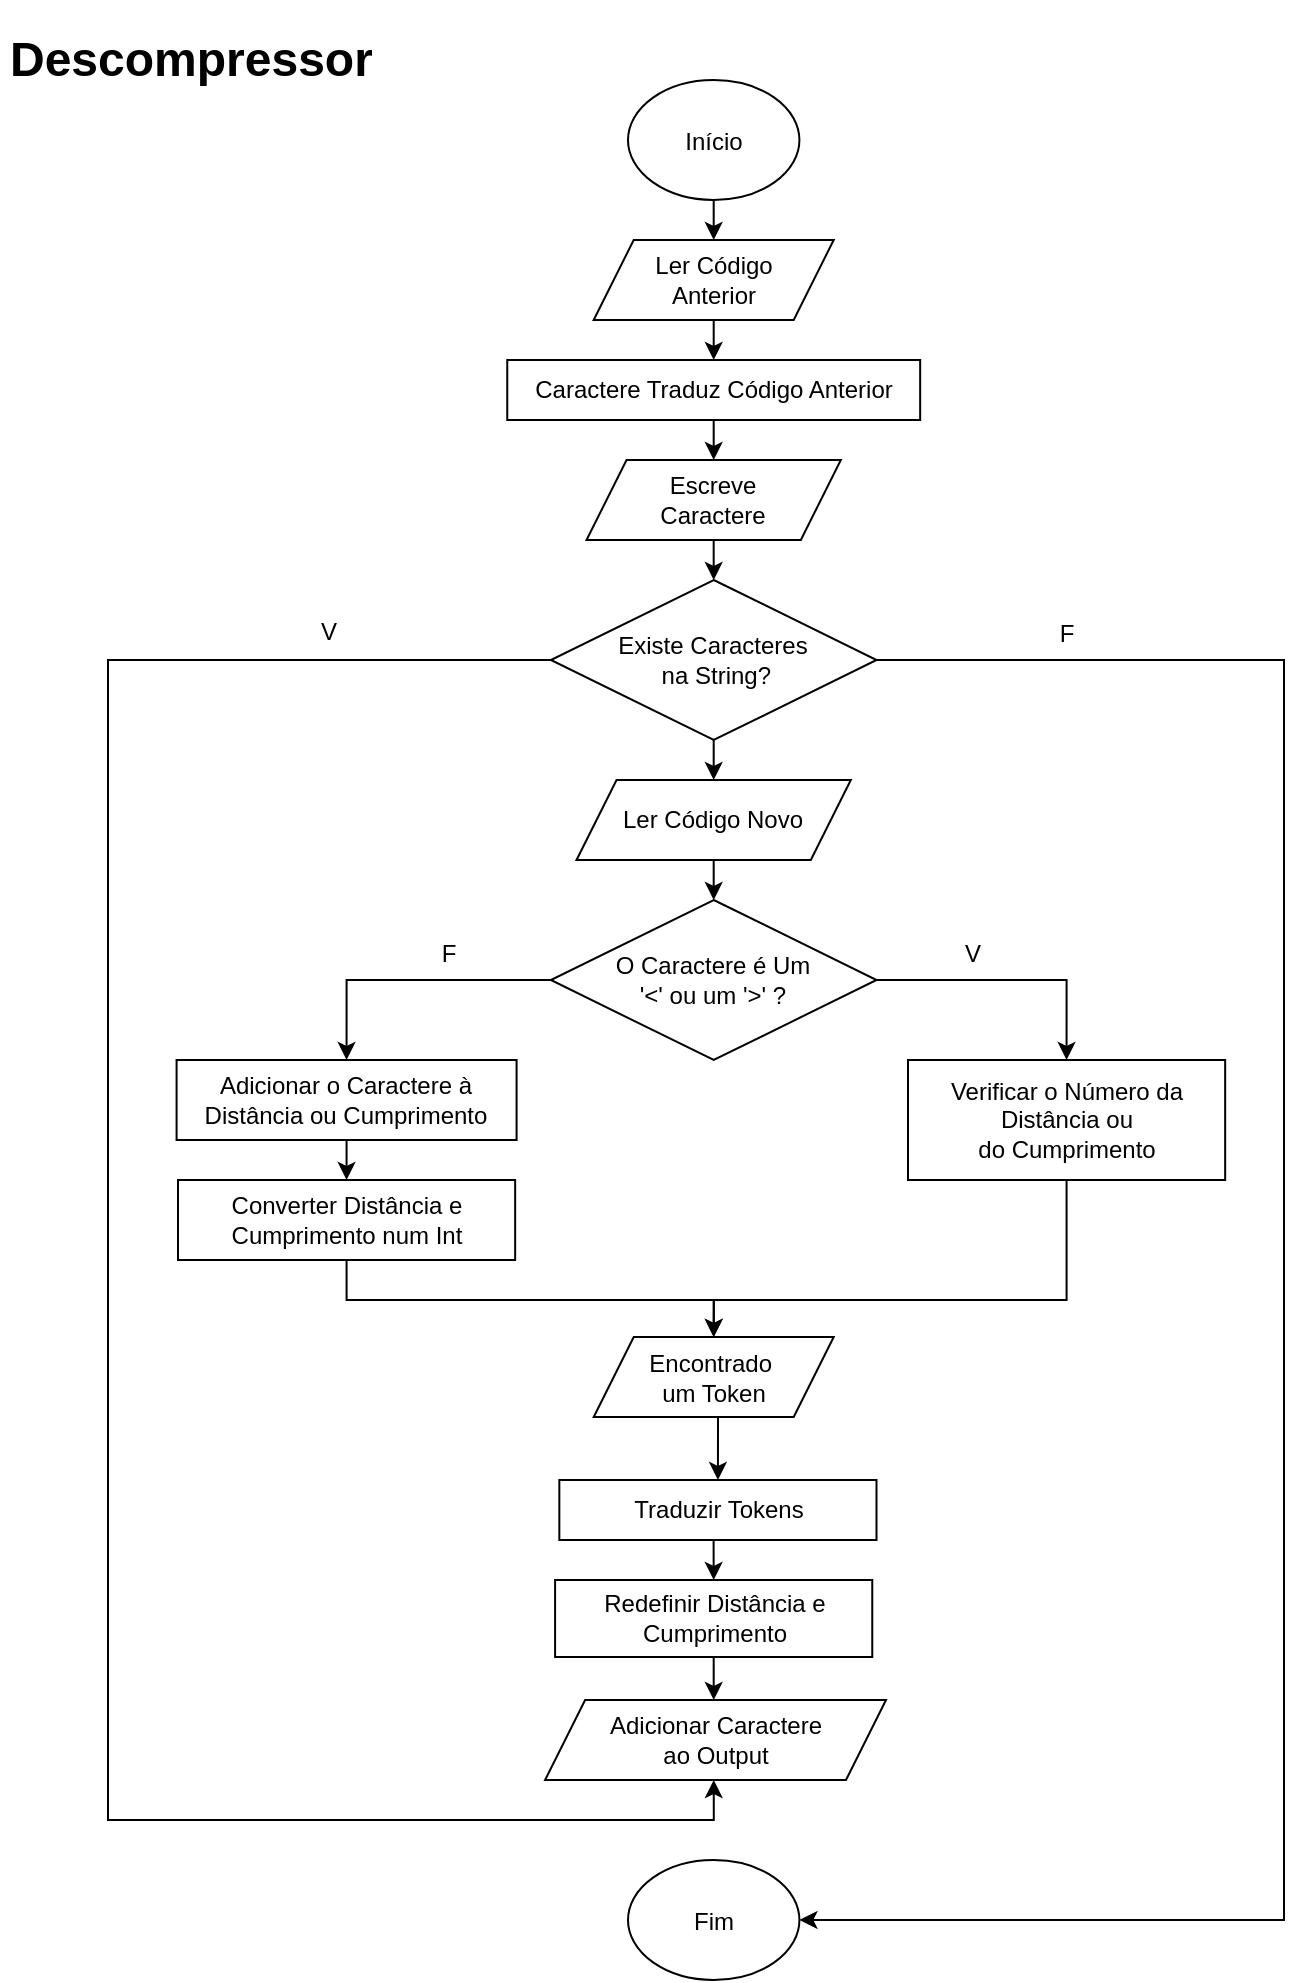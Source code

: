 <mxfile version="16.6.3" type="device"><diagram id="48gymdfSnvqwicp78Tn6" name="Page-1"><mxGraphModel dx="-416" dy="902" grid="1" gridSize="10" guides="1" tooltips="1" connect="1" arrows="1" fold="1" page="1" pageScale="1" pageWidth="827" pageHeight="1169" math="0" shadow="0"><root><mxCell id="0"/><mxCell id="1" parent="0"/><mxCell id="SjnLaY5r35syBfpibqlI-1" style="edgeStyle=orthogonalEdgeStyle;rounded=0;orthogonalLoop=1;jettySize=auto;html=1;exitX=0.5;exitY=1;exitDx=0;exitDy=0;entryX=0.5;entryY=0;entryDx=0;entryDy=0;fontSize=12.0;" edge="1" parent="1" source="SjnLaY5r35syBfpibqlI-2" target="SjnLaY5r35syBfpibqlI-4"><mxGeometry relative="1" as="geometry"/></mxCell><mxCell id="SjnLaY5r35syBfpibqlI-2" value="&lt;font style=&quot;font-size: 12px&quot;&gt;Início&lt;/font&gt;" style="ellipse;whiteSpace=wrap;html=1;fontSize=14;" vertex="1" parent="1"><mxGeometry x="2034" y="110" width="85.71" height="60" as="geometry"/></mxCell><mxCell id="SjnLaY5r35syBfpibqlI-3" style="edgeStyle=orthogonalEdgeStyle;rounded=0;orthogonalLoop=1;jettySize=auto;html=1;exitX=0.5;exitY=1;exitDx=0;exitDy=0;entryX=0.5;entryY=0;entryDx=0;entryDy=0;fontSize=12.0;" edge="1" parent="1" source="SjnLaY5r35syBfpibqlI-4" target="SjnLaY5r35syBfpibqlI-6"><mxGeometry relative="1" as="geometry"/></mxCell><mxCell id="SjnLaY5r35syBfpibqlI-4" value="Ler Código &lt;br&gt;Anterior" style="shape=parallelogram;perimeter=parallelogramPerimeter;whiteSpace=wrap;html=1;fixedSize=1;fontSize=12.0;" vertex="1" parent="1"><mxGeometry x="2016.85" y="190" width="120" height="40" as="geometry"/></mxCell><mxCell id="SjnLaY5r35syBfpibqlI-5" style="edgeStyle=orthogonalEdgeStyle;rounded=0;orthogonalLoop=1;jettySize=auto;html=1;exitX=0.5;exitY=1;exitDx=0;exitDy=0;entryX=0.5;entryY=0;entryDx=0;entryDy=0;fontSize=12.0;" edge="1" parent="1" source="SjnLaY5r35syBfpibqlI-6" target="SjnLaY5r35syBfpibqlI-8"><mxGeometry relative="1" as="geometry"/></mxCell><mxCell id="SjnLaY5r35syBfpibqlI-6" value="Caractere Traduz Código Anterior" style="rounded=0;whiteSpace=wrap;html=1;fontSize=12.0;" vertex="1" parent="1"><mxGeometry x="1973.63" y="250" width="206.45" height="30" as="geometry"/></mxCell><mxCell id="SjnLaY5r35syBfpibqlI-7" style="edgeStyle=orthogonalEdgeStyle;rounded=0;orthogonalLoop=1;jettySize=auto;html=1;exitX=0.5;exitY=1;exitDx=0;exitDy=0;entryX=0.5;entryY=0;entryDx=0;entryDy=0;fontSize=12.0;" edge="1" parent="1" source="SjnLaY5r35syBfpibqlI-8" target="SjnLaY5r35syBfpibqlI-12"><mxGeometry relative="1" as="geometry"/></mxCell><mxCell id="SjnLaY5r35syBfpibqlI-8" value="Escreve &lt;br&gt;Caractere" style="shape=parallelogram;perimeter=parallelogramPerimeter;whiteSpace=wrap;html=1;fixedSize=1;fontSize=12.0;align=center;" vertex="1" parent="1"><mxGeometry x="2013.27" y="300" width="127.15" height="40" as="geometry"/></mxCell><mxCell id="SjnLaY5r35syBfpibqlI-9" style="edgeStyle=orthogonalEdgeStyle;rounded=0;orthogonalLoop=1;jettySize=auto;html=1;exitX=0.5;exitY=1;exitDx=0;exitDy=0;entryX=0.5;entryY=0;entryDx=0;entryDy=0;fontSize=12.0;" edge="1" parent="1" source="SjnLaY5r35syBfpibqlI-12" target="SjnLaY5r35syBfpibqlI-14"><mxGeometry relative="1" as="geometry"/></mxCell><mxCell id="SjnLaY5r35syBfpibqlI-10" style="edgeStyle=orthogonalEdgeStyle;rounded=0;orthogonalLoop=1;jettySize=auto;html=1;exitX=0;exitY=0.5;exitDx=0;exitDy=0;entryX=0.5;entryY=1;entryDx=0;entryDy=0;fontSize=12.0;" edge="1" parent="1" source="SjnLaY5r35syBfpibqlI-12"><mxGeometry relative="1" as="geometry"><Array as="points"><mxPoint x="1774" y="400"/><mxPoint x="1774" y="980"/><mxPoint x="2077" y="980"/></Array><mxPoint x="2076.86" y="960" as="targetPoint"/></mxGeometry></mxCell><mxCell id="SjnLaY5r35syBfpibqlI-11" style="edgeStyle=orthogonalEdgeStyle;rounded=0;orthogonalLoop=1;jettySize=auto;html=1;exitX=1;exitY=0.5;exitDx=0;exitDy=0;fontSize=12.0;" edge="1" parent="1" source="SjnLaY5r35syBfpibqlI-12" target="SjnLaY5r35syBfpibqlI-30"><mxGeometry relative="1" as="geometry"><Array as="points"><mxPoint x="2362" y="400"/><mxPoint x="2362" y="1030"/></Array><mxPoint x="2156.18" y="270" as="sourcePoint"/></mxGeometry></mxCell><mxCell id="SjnLaY5r35syBfpibqlI-12" value="&lt;br&gt;&lt;span&gt;Existe Caracteres&lt;/span&gt;&lt;br&gt;&lt;span&gt;&amp;nbsp;na String?&lt;/span&gt;&lt;br&gt;&lt;span&gt;&amp;nbsp;&lt;/span&gt;" style="rhombus;whiteSpace=wrap;html=1;fontSize=12.0;" vertex="1" parent="1"><mxGeometry x="1995.43" y="360" width="162.85" height="80" as="geometry"/></mxCell><mxCell id="SjnLaY5r35syBfpibqlI-13" style="edgeStyle=orthogonalEdgeStyle;rounded=0;orthogonalLoop=1;jettySize=auto;html=1;exitX=0.5;exitY=1;exitDx=0;exitDy=0;entryX=0.5;entryY=0;entryDx=0;entryDy=0;fontSize=12.0;" edge="1" parent="1" source="SjnLaY5r35syBfpibqlI-14" target="SjnLaY5r35syBfpibqlI-17"><mxGeometry relative="1" as="geometry"/></mxCell><mxCell id="SjnLaY5r35syBfpibqlI-14" value="Ler Código Novo" style="shape=parallelogram;perimeter=parallelogramPerimeter;whiteSpace=wrap;html=1;fixedSize=1;fontSize=12.0;" vertex="1" parent="1"><mxGeometry x="2008.27" y="460" width="137.14" height="40" as="geometry"/></mxCell><mxCell id="SjnLaY5r35syBfpibqlI-15" style="edgeStyle=orthogonalEdgeStyle;rounded=0;orthogonalLoop=1;jettySize=auto;html=1;exitX=1;exitY=0.5;exitDx=0;exitDy=0;entryX=0.5;entryY=0;entryDx=0;entryDy=0;fontSize=12.0;" edge="1" parent="1" source="SjnLaY5r35syBfpibqlI-17" target="SjnLaY5r35syBfpibqlI-19"><mxGeometry relative="1" as="geometry"/></mxCell><mxCell id="SjnLaY5r35syBfpibqlI-16" style="edgeStyle=orthogonalEdgeStyle;rounded=0;orthogonalLoop=1;jettySize=auto;html=1;exitX=0;exitY=0.5;exitDx=0;exitDy=0;entryX=0.5;entryY=0;entryDx=0;entryDy=0;fontSize=12.0;" edge="1" parent="1" source="SjnLaY5r35syBfpibqlI-17" target="SjnLaY5r35syBfpibqlI-21"><mxGeometry relative="1" as="geometry"/></mxCell><mxCell id="SjnLaY5r35syBfpibqlI-17" value="&lt;span&gt;O Caractere é Um &lt;br&gt;'&amp;lt;' ou um '&amp;gt;' ?&lt;/span&gt;" style="rhombus;whiteSpace=wrap;html=1;fontSize=12.0;" vertex="1" parent="1"><mxGeometry x="1995.43" y="520" width="162.85" height="80" as="geometry"/></mxCell><mxCell id="SjnLaY5r35syBfpibqlI-18" style="edgeStyle=orthogonalEdgeStyle;rounded=0;orthogonalLoop=1;jettySize=auto;html=1;exitX=0.5;exitY=1;exitDx=0;exitDy=0;entryX=0.5;entryY=0;entryDx=0;entryDy=0;fontSize=12.0;" edge="1" parent="1" source="SjnLaY5r35syBfpibqlI-19" target="SjnLaY5r35syBfpibqlI-25"><mxGeometry relative="1" as="geometry"><Array as="points"><mxPoint x="2253" y="720"/><mxPoint x="2077" y="720"/></Array></mxGeometry></mxCell><mxCell id="SjnLaY5r35syBfpibqlI-19" value="&lt;span&gt;Verificar o Número da Distância ou &lt;br&gt;do Cumprimento&lt;/span&gt;" style="rounded=0;whiteSpace=wrap;html=1;fontSize=12.0;align=center;" vertex="1" parent="1"><mxGeometry x="2174" y="600" width="158.58" height="60" as="geometry"/></mxCell><mxCell id="SjnLaY5r35syBfpibqlI-20" style="edgeStyle=orthogonalEdgeStyle;rounded=0;orthogonalLoop=1;jettySize=auto;html=1;exitX=0.5;exitY=1;exitDx=0;exitDy=0;entryX=0.5;entryY=0;entryDx=0;entryDy=0;fontSize=12.0;" edge="1" parent="1" source="SjnLaY5r35syBfpibqlI-21" target="SjnLaY5r35syBfpibqlI-23"><mxGeometry relative="1" as="geometry"/></mxCell><mxCell id="SjnLaY5r35syBfpibqlI-21" value="&lt;span&gt;Adicionar o Caractere à &lt;br&gt;Distância ou Cumprimento&lt;/span&gt;" style="rounded=0;whiteSpace=wrap;html=1;fontSize=12.0;" vertex="1" parent="1"><mxGeometry x="1808.29" y="600" width="170" height="40" as="geometry"/></mxCell><mxCell id="SjnLaY5r35syBfpibqlI-22" style="edgeStyle=orthogonalEdgeStyle;rounded=0;orthogonalLoop=1;jettySize=auto;html=1;exitX=0.5;exitY=1;exitDx=0;exitDy=0;entryX=0.5;entryY=0;entryDx=0;entryDy=0;fontSize=12.0;" edge="1" parent="1" source="SjnLaY5r35syBfpibqlI-23" target="SjnLaY5r35syBfpibqlI-25"><mxGeometry relative="1" as="geometry"><Array as="points"><mxPoint x="1893" y="720"/><mxPoint x="2077" y="720"/></Array></mxGeometry></mxCell><mxCell id="SjnLaY5r35syBfpibqlI-23" value="&lt;span&gt;Converter Distância e Cumprimento num Int&lt;/span&gt;" style="rounded=0;whiteSpace=wrap;html=1;fontSize=12.0;" vertex="1" parent="1"><mxGeometry x="1809" y="660" width="168.58" height="40" as="geometry"/></mxCell><mxCell id="SjnLaY5r35syBfpibqlI-24" style="edgeStyle=orthogonalEdgeStyle;rounded=0;orthogonalLoop=1;jettySize=auto;html=1;exitX=0.5;exitY=1;exitDx=0;exitDy=0;entryX=0.5;entryY=0;entryDx=0;entryDy=0;fontSize=12.0;" edge="1" parent="1" source="SjnLaY5r35syBfpibqlI-25" target="SjnLaY5r35syBfpibqlI-27"><mxGeometry relative="1" as="geometry"/></mxCell><mxCell id="SjnLaY5r35syBfpibqlI-25" value="&lt;span&gt;Encontrado&amp;nbsp;&lt;/span&gt;&lt;br&gt;&lt;span&gt;um Token&lt;/span&gt;" style="shape=parallelogram;perimeter=parallelogramPerimeter;whiteSpace=wrap;html=1;fixedSize=1;fontSize=12.0;" vertex="1" parent="1"><mxGeometry x="2016.86" y="738.5" width="120" height="40" as="geometry"/></mxCell><mxCell id="SjnLaY5r35syBfpibqlI-26" style="edgeStyle=orthogonalEdgeStyle;rounded=0;orthogonalLoop=1;jettySize=auto;html=1;exitX=0.5;exitY=1;exitDx=0;exitDy=0;entryX=0.5;entryY=0;entryDx=0;entryDy=0;fontSize=12.0;" edge="1" parent="1" source="SjnLaY5r35syBfpibqlI-27" target="SjnLaY5r35syBfpibqlI-29"><mxGeometry relative="1" as="geometry"/></mxCell><mxCell id="SjnLaY5r35syBfpibqlI-27" value="&lt;span&gt;Traduzir Tokens&lt;/span&gt;" style="rounded=0;whiteSpace=wrap;html=1;fontSize=12.0;" vertex="1" parent="1"><mxGeometry x="1999.67" y="810" width="158.58" height="30" as="geometry"/></mxCell><mxCell id="SjnLaY5r35syBfpibqlI-28" style="edgeStyle=orthogonalEdgeStyle;rounded=0;orthogonalLoop=1;jettySize=auto;html=1;exitX=0.5;exitY=1;exitDx=0;exitDy=0;entryX=0.5;entryY=0;entryDx=0;entryDy=0;fontSize=12;" edge="1" parent="1" source="SjnLaY5r35syBfpibqlI-29"><mxGeometry relative="1" as="geometry"><mxPoint x="2076.86" y="920" as="targetPoint"/></mxGeometry></mxCell><mxCell id="SjnLaY5r35syBfpibqlI-29" value="&lt;span&gt;Redefinir Distância e Cumprimento&lt;/span&gt;" style="rounded=0;whiteSpace=wrap;html=1;fontSize=12.0;" vertex="1" parent="1"><mxGeometry x="1997.55" y="860" width="158.58" height="38.5" as="geometry"/></mxCell><mxCell id="SjnLaY5r35syBfpibqlI-30" value="&lt;font style=&quot;font-size: 12px&quot;&gt;Fim&lt;/font&gt;" style="ellipse;whiteSpace=wrap;html=1;fontSize=14;" vertex="1" parent="1"><mxGeometry x="2034" y="1000" width="85.71" height="60" as="geometry"/></mxCell><mxCell id="SjnLaY5r35syBfpibqlI-31" value="V" style="text;html=1;align=center;verticalAlign=middle;resizable=0;points=[];autosize=1;strokeColor=none;fillColor=none;fontSize=12;" vertex="1" parent="1"><mxGeometry x="2196" y="537" width="20" height="20" as="geometry"/></mxCell><mxCell id="SjnLaY5r35syBfpibqlI-32" value="F" style="text;html=1;align=center;verticalAlign=middle;resizable=0;points=[];autosize=1;strokeColor=none;fillColor=none;fontSize=12;" vertex="1" parent="1"><mxGeometry x="1934" y="537" width="20" height="20" as="geometry"/></mxCell><mxCell id="SjnLaY5r35syBfpibqlI-33" value="Adicionar Caractere &lt;br&gt;ao Output" style="shape=parallelogram;perimeter=parallelogramPerimeter;whiteSpace=wrap;html=1;fixedSize=1;fontSize=12;" vertex="1" parent="1"><mxGeometry x="1992.56" y="920" width="170.44" height="40" as="geometry"/></mxCell><mxCell id="SjnLaY5r35syBfpibqlI-34" value="F" style="text;html=1;align=center;verticalAlign=middle;resizable=0;points=[];autosize=1;strokeColor=none;fillColor=none;fontSize=12;" vertex="1" parent="1"><mxGeometry x="2243.29" y="377" width="20" height="20" as="geometry"/></mxCell><mxCell id="SjnLaY5r35syBfpibqlI-35" value="V" style="text;html=1;align=center;verticalAlign=middle;resizable=0;points=[];autosize=1;strokeColor=none;fillColor=none;fontSize=12;" vertex="1" parent="1"><mxGeometry x="1874" y="376" width="20" height="20" as="geometry"/></mxCell><mxCell id="SjnLaY5r35syBfpibqlI-37" value="&lt;h1&gt;Descompressor&lt;br&gt;&lt;/h1&gt;" style="text;html=1;strokeColor=none;fillColor=none;spacing=5;spacingTop=-20;whiteSpace=wrap;overflow=hidden;rounded=0;" vertex="1" parent="1"><mxGeometry x="1720" y="80" width="190" height="120" as="geometry"/></mxCell></root></mxGraphModel></diagram></mxfile>